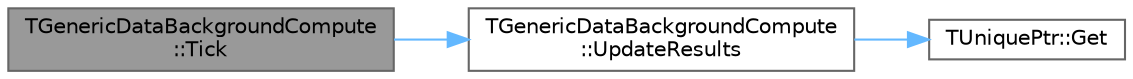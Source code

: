 digraph "TGenericDataBackgroundCompute::Tick"
{
 // INTERACTIVE_SVG=YES
 // LATEX_PDF_SIZE
  bgcolor="transparent";
  edge [fontname=Helvetica,fontsize=10,labelfontname=Helvetica,labelfontsize=10];
  node [fontname=Helvetica,fontsize=10,shape=box,height=0.2,width=0.4];
  rankdir="LR";
  Node1 [id="Node000001",label="TGenericDataBackgroundCompute\l::Tick",height=0.2,width=0.4,color="gray40", fillcolor="grey60", style="filled", fontcolor="black",tooltip="Tick the background computation to check for updated results."];
  Node1 -> Node2 [id="edge1_Node000001_Node000002",color="steelblue1",style="solid",tooltip=" "];
  Node2 [id="Node000002",label="TGenericDataBackgroundCompute\l::UpdateResults",height=0.2,width=0.4,color="grey40", fillcolor="white", style="filled",URL="$d8/dcf/classTGenericDataBackgroundCompute.html#a75574609f4fb693b07914d5d46b7d2df",tooltip=" "];
  Node2 -> Node3 [id="edge2_Node000002_Node000003",color="steelblue1",style="solid",tooltip=" "];
  Node3 [id="Node000003",label="TUniquePtr::Get",height=0.2,width=0.4,color="grey40", fillcolor="white", style="filled",URL="$d9/df6/classTUniquePtr.html#ade1b7311a6e6f410612d2f38bb010f8e",tooltip="Returns a pointer to the owned object without relinquishing ownership."];
}
